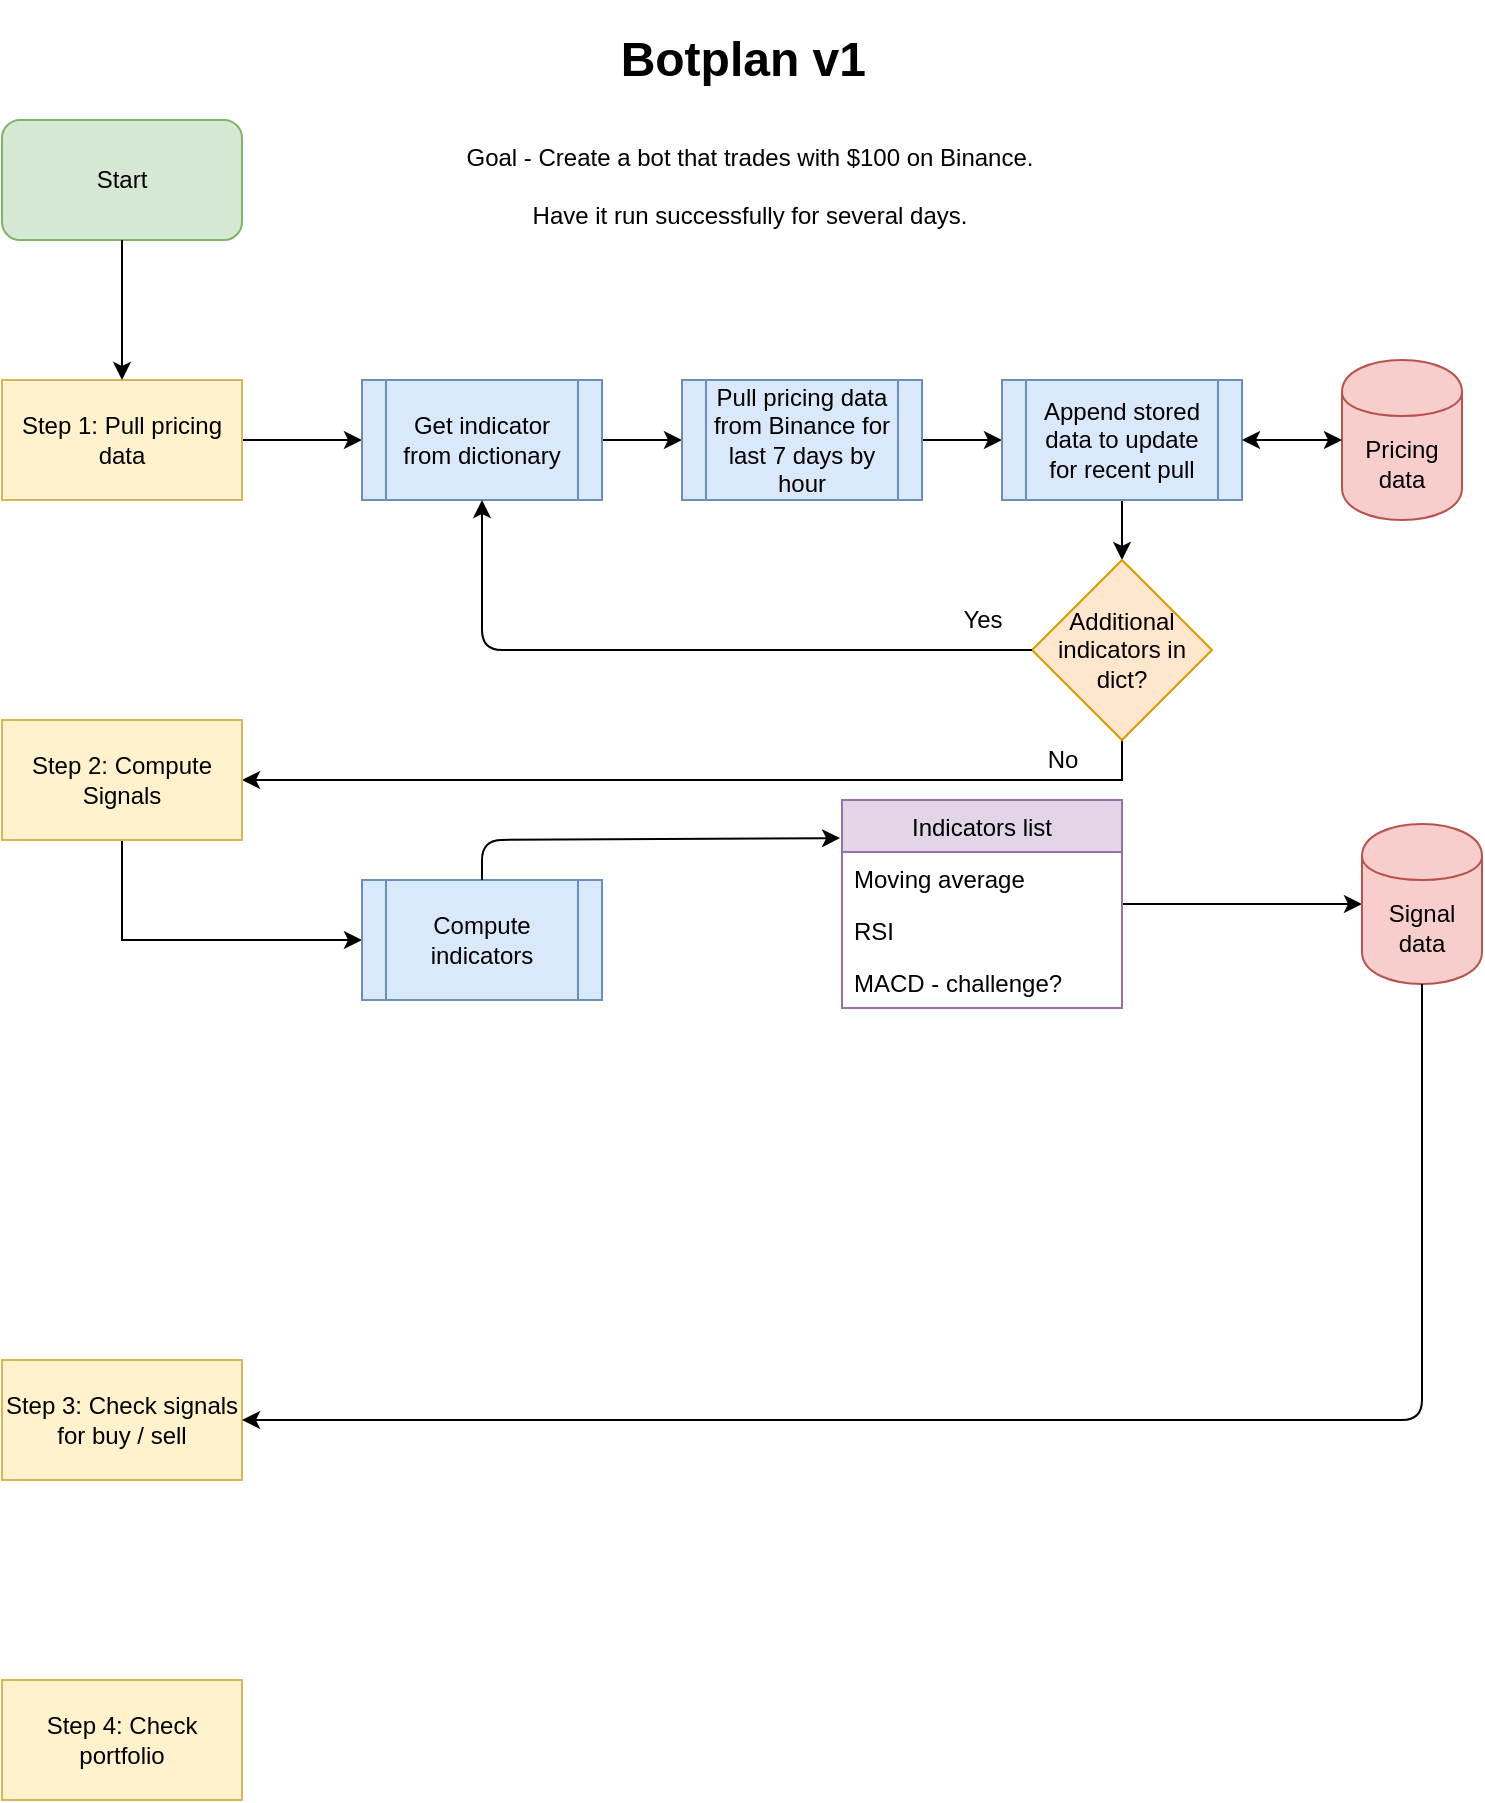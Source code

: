 <mxfile version="15.0.3" type="github">
  <diagram id="C5RBs43oDa-KdzZeNtuy" name="Page-1">
    <mxGraphModel dx="946" dy="504" grid="1" gridSize="10" guides="1" tooltips="1" connect="1" arrows="1" fold="1" page="1" pageScale="1" pageWidth="827" pageHeight="1169" math="0" shadow="0">
      <root>
        <mxCell id="WIyWlLk6GJQsqaUBKTNV-0" />
        <mxCell id="WIyWlLk6GJQsqaUBKTNV-1" parent="WIyWlLk6GJQsqaUBKTNV-0" />
        <mxCell id="PjvjBXBhFhSBB_QO1Y_4-0" value="Start" style="rounded=1;whiteSpace=wrap;html=1;fillColor=#d5e8d4;strokeColor=#82b366;" parent="WIyWlLk6GJQsqaUBKTNV-1" vertex="1">
          <mxGeometry x="40" y="70" width="120" height="60" as="geometry" />
        </mxCell>
        <mxCell id="PjvjBXBhFhSBB_QO1Y_4-6" value="" style="edgeStyle=orthogonalEdgeStyle;rounded=0;orthogonalLoop=1;jettySize=auto;html=1;" parent="WIyWlLk6GJQsqaUBKTNV-1" source="PjvjBXBhFhSBB_QO1Y_4-1" target="PjvjBXBhFhSBB_QO1Y_4-5" edge="1">
          <mxGeometry relative="1" as="geometry" />
        </mxCell>
        <mxCell id="PjvjBXBhFhSBB_QO1Y_4-18" value="" style="edgeStyle=orthogonalEdgeStyle;rounded=0;orthogonalLoop=1;jettySize=auto;html=1;exitX=0.5;exitY=1;exitDx=0;exitDy=0;" parent="WIyWlLk6GJQsqaUBKTNV-1" source="PjvjBXBhFhSBB_QO1Y_4-11" target="PjvjBXBhFhSBB_QO1Y_4-17" edge="1">
          <mxGeometry relative="1" as="geometry" />
        </mxCell>
        <mxCell id="PjvjBXBhFhSBB_QO1Y_4-1" value="Step 1: Pull pricing data" style="rounded=0;whiteSpace=wrap;html=1;fillColor=#fff2cc;strokeColor=#d6b656;" parent="WIyWlLk6GJQsqaUBKTNV-1" vertex="1">
          <mxGeometry x="40" y="200" width="120" height="60" as="geometry" />
        </mxCell>
        <mxCell id="PjvjBXBhFhSBB_QO1Y_4-2" value="" style="endArrow=classic;html=1;exitX=0.5;exitY=1;exitDx=0;exitDy=0;entryX=0.5;entryY=0;entryDx=0;entryDy=0;" parent="WIyWlLk6GJQsqaUBKTNV-1" source="PjvjBXBhFhSBB_QO1Y_4-0" target="PjvjBXBhFhSBB_QO1Y_4-1" edge="1">
          <mxGeometry width="50" height="50" relative="1" as="geometry">
            <mxPoint x="370" y="310" as="sourcePoint" />
            <mxPoint x="420" y="260" as="targetPoint" />
          </mxGeometry>
        </mxCell>
        <mxCell id="PjvjBXBhFhSBB_QO1Y_4-8" value="" style="edgeStyle=orthogonalEdgeStyle;rounded=0;orthogonalLoop=1;jettySize=auto;html=1;" parent="WIyWlLk6GJQsqaUBKTNV-1" source="PjvjBXBhFhSBB_QO1Y_4-5" target="PjvjBXBhFhSBB_QO1Y_4-7" edge="1">
          <mxGeometry relative="1" as="geometry" />
        </mxCell>
        <mxCell id="PjvjBXBhFhSBB_QO1Y_4-5" value="Get indicator from dictionary" style="shape=process;whiteSpace=wrap;html=1;backgroundOutline=1;rounded=0;strokeColor=#6c8ebf;fillColor=#dae8fc;" parent="WIyWlLk6GJQsqaUBKTNV-1" vertex="1">
          <mxGeometry x="220" y="200" width="120" height="60" as="geometry" />
        </mxCell>
        <mxCell id="PjvjBXBhFhSBB_QO1Y_4-10" value="" style="edgeStyle=orthogonalEdgeStyle;rounded=0;orthogonalLoop=1;jettySize=auto;html=1;" parent="WIyWlLk6GJQsqaUBKTNV-1" source="PjvjBXBhFhSBB_QO1Y_4-7" target="PjvjBXBhFhSBB_QO1Y_4-9" edge="1">
          <mxGeometry relative="1" as="geometry" />
        </mxCell>
        <mxCell id="PjvjBXBhFhSBB_QO1Y_4-7" value="Pull pricing data from Binance for last 7 days by hour" style="shape=process;whiteSpace=wrap;html=1;backgroundOutline=1;rounded=0;strokeColor=#6c8ebf;fillColor=#dae8fc;" parent="WIyWlLk6GJQsqaUBKTNV-1" vertex="1">
          <mxGeometry x="380" y="200" width="120" height="60" as="geometry" />
        </mxCell>
        <mxCell id="PjvjBXBhFhSBB_QO1Y_4-12" value="" style="edgeStyle=orthogonalEdgeStyle;rounded=0;orthogonalLoop=1;jettySize=auto;html=1;" parent="WIyWlLk6GJQsqaUBKTNV-1" source="PjvjBXBhFhSBB_QO1Y_4-9" target="PjvjBXBhFhSBB_QO1Y_4-11" edge="1">
          <mxGeometry relative="1" as="geometry" />
        </mxCell>
        <mxCell id="PjvjBXBhFhSBB_QO1Y_4-9" value="Append stored data to update for recent pull" style="shape=process;whiteSpace=wrap;html=1;backgroundOutline=1;rounded=0;strokeColor=#6c8ebf;fillColor=#dae8fc;" parent="WIyWlLk6GJQsqaUBKTNV-1" vertex="1">
          <mxGeometry x="540" y="200" width="120" height="60" as="geometry" />
        </mxCell>
        <mxCell id="PjvjBXBhFhSBB_QO1Y_4-11" value="Additional indicators in dict?" style="rhombus;whiteSpace=wrap;html=1;rounded=0;strokeColor=#d79b00;fillColor=#ffe6cc;" parent="WIyWlLk6GJQsqaUBKTNV-1" vertex="1">
          <mxGeometry x="555" y="290" width="90" height="90" as="geometry" />
        </mxCell>
        <mxCell id="PjvjBXBhFhSBB_QO1Y_4-13" value="" style="endArrow=classic;html=1;exitX=0;exitY=0.5;exitDx=0;exitDy=0;" parent="WIyWlLk6GJQsqaUBKTNV-1" source="PjvjBXBhFhSBB_QO1Y_4-11" edge="1">
          <mxGeometry width="50" height="50" relative="1" as="geometry">
            <mxPoint x="370" y="280" as="sourcePoint" />
            <mxPoint x="280" y="260" as="targetPoint" />
            <Array as="points">
              <mxPoint x="280" y="335" />
            </Array>
          </mxGeometry>
        </mxCell>
        <mxCell id="PjvjBXBhFhSBB_QO1Y_4-15" value="Yes" style="text;html=1;align=center;verticalAlign=middle;resizable=0;points=[];autosize=1;strokeColor=none;" parent="WIyWlLk6GJQsqaUBKTNV-1" vertex="1">
          <mxGeometry x="510" y="310" width="40" height="20" as="geometry" />
        </mxCell>
        <mxCell id="PjvjBXBhFhSBB_QO1Y_4-16" value="No" style="text;html=1;align=center;verticalAlign=middle;resizable=0;points=[];autosize=1;strokeColor=none;" parent="WIyWlLk6GJQsqaUBKTNV-1" vertex="1">
          <mxGeometry x="555" y="380" width="30" height="20" as="geometry" />
        </mxCell>
        <mxCell id="PjvjBXBhFhSBB_QO1Y_4-22" style="edgeStyle=orthogonalEdgeStyle;rounded=0;orthogonalLoop=1;jettySize=auto;html=1;exitX=0.5;exitY=1;exitDx=0;exitDy=0;entryX=0;entryY=0.5;entryDx=0;entryDy=0;" parent="WIyWlLk6GJQsqaUBKTNV-1" source="PjvjBXBhFhSBB_QO1Y_4-17" target="PjvjBXBhFhSBB_QO1Y_4-20" edge="1">
          <mxGeometry relative="1" as="geometry" />
        </mxCell>
        <mxCell id="PjvjBXBhFhSBB_QO1Y_4-17" value="Step 2: Compute Signals" style="rounded=0;whiteSpace=wrap;html=1;fillColor=#fff2cc;strokeColor=#d6b656;" parent="WIyWlLk6GJQsqaUBKTNV-1" vertex="1">
          <mxGeometry x="40" y="370" width="120" height="60" as="geometry" />
        </mxCell>
        <mxCell id="PjvjBXBhFhSBB_QO1Y_4-20" value="Compute indicators" style="shape=process;whiteSpace=wrap;html=1;backgroundOutline=1;rounded=0;strokeColor=#6c8ebf;fillColor=#dae8fc;" parent="WIyWlLk6GJQsqaUBKTNV-1" vertex="1">
          <mxGeometry x="220" y="450" width="120" height="60" as="geometry" />
        </mxCell>
        <mxCell id="aL-cXls1buvcvh_AaMz3-3" value="" style="edgeStyle=orthogonalEdgeStyle;rounded=0;orthogonalLoop=1;jettySize=auto;html=1;" edge="1" parent="WIyWlLk6GJQsqaUBKTNV-1" source="PjvjBXBhFhSBB_QO1Y_4-25" target="aL-cXls1buvcvh_AaMz3-2">
          <mxGeometry relative="1" as="geometry" />
        </mxCell>
        <mxCell id="PjvjBXBhFhSBB_QO1Y_4-25" value="Indicators list" style="swimlane;fontStyle=0;childLayout=stackLayout;horizontal=1;startSize=26;horizontalStack=0;resizeParent=1;resizeParentMax=0;resizeLast=0;collapsible=1;marginBottom=0;fillColor=#e1d5e7;strokeColor=#9673a6;" parent="WIyWlLk6GJQsqaUBKTNV-1" vertex="1">
          <mxGeometry x="460" y="410" width="140" height="104" as="geometry" />
        </mxCell>
        <mxCell id="PjvjBXBhFhSBB_QO1Y_4-26" value="Moving average" style="text;strokeColor=none;fillColor=none;align=left;verticalAlign=top;spacingLeft=4;spacingRight=4;overflow=hidden;rotatable=0;points=[[0,0.5],[1,0.5]];portConstraint=eastwest;" parent="PjvjBXBhFhSBB_QO1Y_4-25" vertex="1">
          <mxGeometry y="26" width="140" height="26" as="geometry" />
        </mxCell>
        <mxCell id="PjvjBXBhFhSBB_QO1Y_4-27" value="RSI" style="text;strokeColor=none;fillColor=none;align=left;verticalAlign=top;spacingLeft=4;spacingRight=4;overflow=hidden;rotatable=0;points=[[0,0.5],[1,0.5]];portConstraint=eastwest;" parent="PjvjBXBhFhSBB_QO1Y_4-25" vertex="1">
          <mxGeometry y="52" width="140" height="26" as="geometry" />
        </mxCell>
        <mxCell id="PjvjBXBhFhSBB_QO1Y_4-28" value="MACD - challenge?" style="text;strokeColor=none;fillColor=none;align=left;verticalAlign=top;spacingLeft=4;spacingRight=4;overflow=hidden;rotatable=0;points=[[0,0.5],[1,0.5]];portConstraint=eastwest;" parent="PjvjBXBhFhSBB_QO1Y_4-25" vertex="1">
          <mxGeometry y="78" width="140" height="26" as="geometry" />
        </mxCell>
        <mxCell id="_h_P2-pmmb-AN8gqJlg3-3" value="&lt;h1&gt;&lt;span&gt;Botplan v1&amp;nbsp;&lt;/span&gt;&lt;/h1&gt;&lt;h1&gt;&lt;span style=&quot;font-size: 12px ; font-weight: normal&quot;&gt;Goal - Create a bot that trades with $100 on Binance. Have it run successfully for several days.&lt;/span&gt;&lt;br&gt;&lt;/h1&gt;&lt;p&gt;Need name for bot&lt;/p&gt;" style="text;html=1;strokeColor=none;fillColor=none;spacing=5;spacingTop=-20;whiteSpace=wrap;overflow=hidden;rounded=0;align=center;" parent="WIyWlLk6GJQsqaUBKTNV-1" vertex="1">
          <mxGeometry x="264" y="20" width="300" height="120" as="geometry" />
        </mxCell>
        <mxCell id="_h_P2-pmmb-AN8gqJlg3-8" value="Step 3: Check signals for buy / sell" style="rounded=0;whiteSpace=wrap;html=1;fillColor=#fff2cc;strokeColor=#d6b656;" parent="WIyWlLk6GJQsqaUBKTNV-1" vertex="1">
          <mxGeometry x="40" y="690" width="120" height="60" as="geometry" />
        </mxCell>
        <mxCell id="_h_P2-pmmb-AN8gqJlg3-12" value="" style="endArrow=classic;html=1;entryX=-0.007;entryY=0.183;entryDx=0;entryDy=0;entryPerimeter=0;" parent="WIyWlLk6GJQsqaUBKTNV-1" target="PjvjBXBhFhSBB_QO1Y_4-25" edge="1">
          <mxGeometry width="50" height="50" relative="1" as="geometry">
            <mxPoint x="280" y="450" as="sourcePoint" />
            <mxPoint x="350" y="550" as="targetPoint" />
            <Array as="points">
              <mxPoint x="280" y="430" />
            </Array>
          </mxGeometry>
        </mxCell>
        <mxCell id="aL-cXls1buvcvh_AaMz3-0" value="Step 4: Check portfolio" style="rounded=0;whiteSpace=wrap;html=1;fillColor=#fff2cc;strokeColor=#d6b656;" vertex="1" parent="WIyWlLk6GJQsqaUBKTNV-1">
          <mxGeometry x="40" y="850" width="120" height="60" as="geometry" />
        </mxCell>
        <mxCell id="aL-cXls1buvcvh_AaMz3-2" value="Signal data" style="shape=cylinder;whiteSpace=wrap;html=1;boundedLbl=1;backgroundOutline=1;fontStyle=0;strokeColor=#b85450;fillColor=#f8cecc;startSize=26;" vertex="1" parent="WIyWlLk6GJQsqaUBKTNV-1">
          <mxGeometry x="720" y="422" width="60" height="80" as="geometry" />
        </mxCell>
        <mxCell id="aL-cXls1buvcvh_AaMz3-4" value="Pricing data" style="shape=cylinder;whiteSpace=wrap;html=1;boundedLbl=1;backgroundOutline=1;fontStyle=0;strokeColor=#b85450;fillColor=#f8cecc;startSize=26;" vertex="1" parent="WIyWlLk6GJQsqaUBKTNV-1">
          <mxGeometry x="710" y="190" width="60" height="80" as="geometry" />
        </mxCell>
        <mxCell id="aL-cXls1buvcvh_AaMz3-6" value="" style="endArrow=classic;startArrow=classic;html=1;entryX=0;entryY=0.5;entryDx=0;entryDy=0;exitX=1;exitY=0.5;exitDx=0;exitDy=0;" edge="1" parent="WIyWlLk6GJQsqaUBKTNV-1" source="PjvjBXBhFhSBB_QO1Y_4-9" target="aL-cXls1buvcvh_AaMz3-4">
          <mxGeometry width="50" height="50" relative="1" as="geometry">
            <mxPoint x="390" y="340" as="sourcePoint" />
            <mxPoint x="440" y="290" as="targetPoint" />
          </mxGeometry>
        </mxCell>
        <mxCell id="aL-cXls1buvcvh_AaMz3-8" value="" style="endArrow=classic;html=1;exitX=0.5;exitY=1;exitDx=0;exitDy=0;entryX=1;entryY=0.5;entryDx=0;entryDy=0;" edge="1" parent="WIyWlLk6GJQsqaUBKTNV-1" source="aL-cXls1buvcvh_AaMz3-2" target="_h_P2-pmmb-AN8gqJlg3-8">
          <mxGeometry width="50" height="50" relative="1" as="geometry">
            <mxPoint x="410" y="510" as="sourcePoint" />
            <mxPoint x="460" y="460" as="targetPoint" />
            <Array as="points">
              <mxPoint x="750" y="720" />
            </Array>
          </mxGeometry>
        </mxCell>
      </root>
    </mxGraphModel>
  </diagram>
</mxfile>
